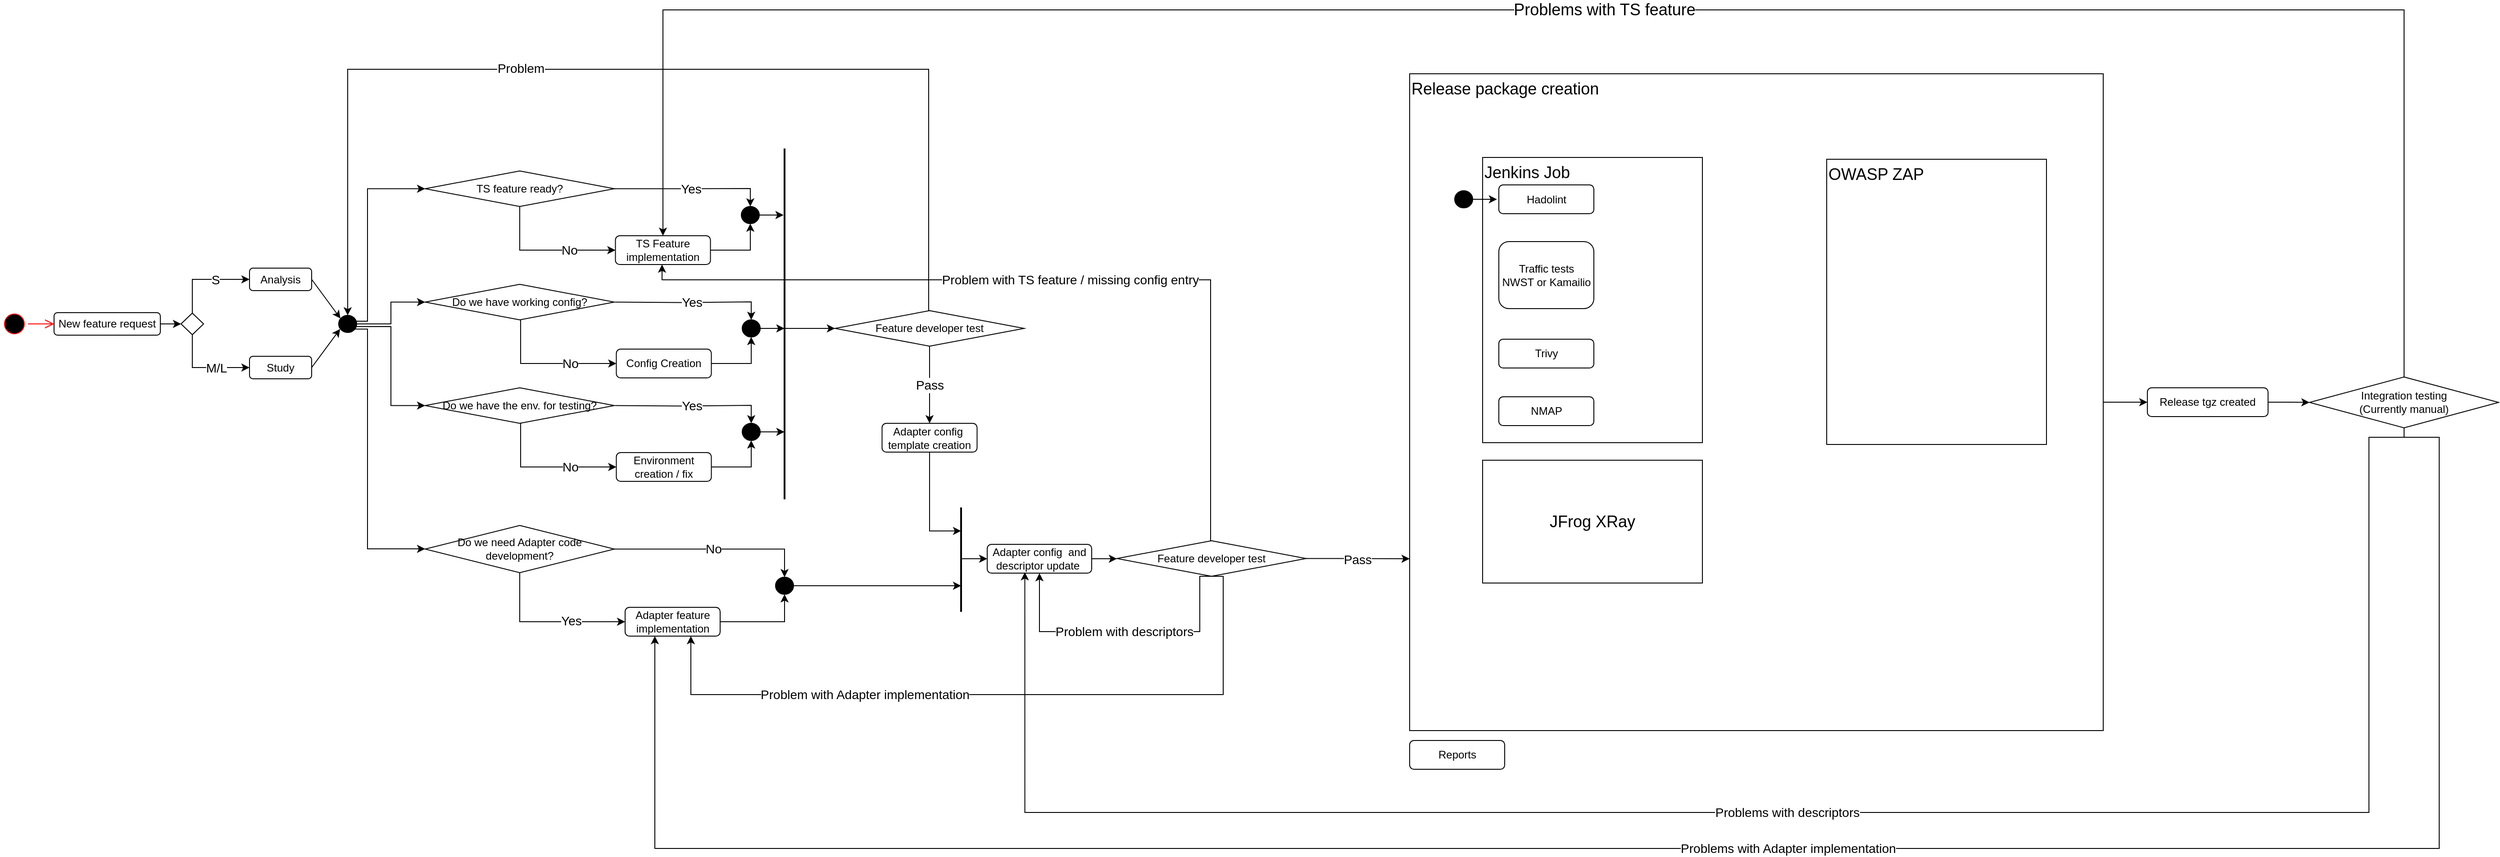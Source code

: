<mxfile version="20.2.8" type="github">
  <diagram id="gXWosesJRznRrTSC_ofr" name="Page-1">
    <mxGraphModel dx="2055" dy="1280" grid="0" gridSize="10" guides="1" tooltips="1" connect="1" arrows="1" fold="1" page="1" pageScale="1" pageWidth="1654" pageHeight="1169" math="0" shadow="0">
      <root>
        <mxCell id="0" />
        <mxCell id="1" parent="0" />
        <mxCell id="BMq0w3gwBVlfmVzcVirr-1" value="" style="ellipse;html=1;shape=startState;fillColor=#000000;strokeColor=#ff0000;" parent="1" vertex="1">
          <mxGeometry x="86" y="434" width="30" height="30" as="geometry" />
        </mxCell>
        <mxCell id="BMq0w3gwBVlfmVzcVirr-2" value="" style="edgeStyle=orthogonalEdgeStyle;html=1;verticalAlign=bottom;endArrow=open;endSize=8;strokeColor=#ff0000;rounded=0;entryX=0;entryY=0.5;entryDx=0;entryDy=0;" parent="1" source="BMq0w3gwBVlfmVzcVirr-1" target="BMq0w3gwBVlfmVzcVirr-3" edge="1">
          <mxGeometry relative="1" as="geometry">
            <mxPoint x="226" y="454" as="targetPoint" />
          </mxGeometry>
        </mxCell>
        <mxCell id="BMq0w3gwBVlfmVzcVirr-9" style="edgeStyle=orthogonalEdgeStyle;rounded=0;orthogonalLoop=1;jettySize=auto;html=1;exitX=1;exitY=0.5;exitDx=0;exitDy=0;entryX=0;entryY=0.5;entryDx=0;entryDy=0;" parent="1" source="BMq0w3gwBVlfmVzcVirr-3" target="BMq0w3gwBVlfmVzcVirr-7" edge="1">
          <mxGeometry relative="1" as="geometry" />
        </mxCell>
        <mxCell id="BMq0w3gwBVlfmVzcVirr-3" value="New feature request" style="rounded=1;whiteSpace=wrap;html=1;" parent="1" vertex="1">
          <mxGeometry x="145" y="436.5" width="118" height="25" as="geometry" />
        </mxCell>
        <mxCell id="BMq0w3gwBVlfmVzcVirr-4" value="Analysis" style="rounded=1;whiteSpace=wrap;html=1;" parent="1" vertex="1">
          <mxGeometry x="362" y="387" width="69" height="25" as="geometry" />
        </mxCell>
        <mxCell id="BMq0w3gwBVlfmVzcVirr-5" value="Study" style="rounded=1;whiteSpace=wrap;html=1;" parent="1" vertex="1">
          <mxGeometry x="362" y="485" width="69" height="25" as="geometry" />
        </mxCell>
        <mxCell id="BMq0w3gwBVlfmVzcVirr-10" style="edgeStyle=orthogonalEdgeStyle;rounded=0;orthogonalLoop=1;jettySize=auto;html=1;exitX=0.5;exitY=0;exitDx=0;exitDy=0;entryX=0;entryY=0.5;entryDx=0;entryDy=0;" parent="1" source="BMq0w3gwBVlfmVzcVirr-7" target="BMq0w3gwBVlfmVzcVirr-4" edge="1">
          <mxGeometry relative="1" as="geometry" />
        </mxCell>
        <mxCell id="BMq0w3gwBVlfmVzcVirr-15" value="S" style="edgeLabel;html=1;align=center;verticalAlign=middle;resizable=0;points=[];fontSize=14;" parent="BMq0w3gwBVlfmVzcVirr-10" vertex="1" connectable="0">
          <mxGeometry x="0.109" y="1" relative="1" as="geometry">
            <mxPoint x="7" y="1" as="offset" />
          </mxGeometry>
        </mxCell>
        <mxCell id="BMq0w3gwBVlfmVzcVirr-11" style="edgeStyle=orthogonalEdgeStyle;rounded=0;orthogonalLoop=1;jettySize=auto;html=1;exitX=0.5;exitY=1;exitDx=0;exitDy=0;entryX=0;entryY=0.5;entryDx=0;entryDy=0;" parent="1" source="BMq0w3gwBVlfmVzcVirr-7" target="BMq0w3gwBVlfmVzcVirr-5" edge="1">
          <mxGeometry relative="1" as="geometry" />
        </mxCell>
        <mxCell id="BMq0w3gwBVlfmVzcVirr-14" value="M/L" style="edgeLabel;html=1;align=center;verticalAlign=middle;resizable=0;points=[];fontSize=14;" parent="BMq0w3gwBVlfmVzcVirr-11" vertex="1" connectable="0">
          <mxGeometry x="-0.02" y="3" relative="1" as="geometry">
            <mxPoint x="14" y="3" as="offset" />
          </mxGeometry>
        </mxCell>
        <mxCell id="BMq0w3gwBVlfmVzcVirr-7" value="" style="rhombus;whiteSpace=wrap;html=1;" parent="1" vertex="1">
          <mxGeometry x="286" y="437" width="25" height="24" as="geometry" />
        </mxCell>
        <mxCell id="eBOtaoG4AacIUp0BR8DD-4" style="edgeStyle=orthogonalEdgeStyle;rounded=0;orthogonalLoop=1;jettySize=auto;html=1;entryX=0;entryY=0.5;entryDx=0;entryDy=0;exitX=0.892;exitY=0.223;exitDx=0;exitDy=0;exitPerimeter=0;" edge="1" parent="1" target="eBOtaoG4AacIUp0BR8DD-9" source="eBOtaoG4AacIUp0BR8DD-64">
          <mxGeometry relative="1" as="geometry">
            <mxPoint x="482" y="387.08" as="sourcePoint" />
            <Array as="points">
              <mxPoint x="479" y="446" />
              <mxPoint x="493" y="446" />
              <mxPoint x="493" y="299" />
            </Array>
          </mxGeometry>
        </mxCell>
        <mxCell id="eBOtaoG4AacIUp0BR8DD-19" value="Yes" style="edgeStyle=orthogonalEdgeStyle;rounded=0;orthogonalLoop=1;jettySize=auto;html=1;exitX=1;exitY=0.5;exitDx=0;exitDy=0;entryX=0.5;entryY=0;entryDx=0;entryDy=0;fontSize=14;" edge="1" parent="1" source="eBOtaoG4AacIUp0BR8DD-9" target="eBOtaoG4AacIUp0BR8DD-69">
          <mxGeometry relative="1" as="geometry">
            <mxPoint x="955" y="297.98" as="targetPoint" />
          </mxGeometry>
        </mxCell>
        <mxCell id="eBOtaoG4AacIUp0BR8DD-21" value="No" style="edgeStyle=orthogonalEdgeStyle;rounded=0;orthogonalLoop=1;jettySize=auto;html=1;exitX=0.5;exitY=1;exitDx=0;exitDy=0;fontSize=14;entryX=0;entryY=0.5;entryDx=0;entryDy=0;" edge="1" parent="1" source="eBOtaoG4AacIUp0BR8DD-9" target="eBOtaoG4AacIUp0BR8DD-20">
          <mxGeometry x="0.333" relative="1" as="geometry">
            <mxPoint x="750" y="346" as="targetPoint" />
            <Array as="points">
              <mxPoint x="662" y="367" />
            </Array>
            <mxPoint as="offset" />
          </mxGeometry>
        </mxCell>
        <mxCell id="eBOtaoG4AacIUp0BR8DD-9" value="TS feature ready?" style="rhombus;whiteSpace=wrap;html=1;" vertex="1" parent="1">
          <mxGeometry x="557" y="279" width="210" height="39.5" as="geometry" />
        </mxCell>
        <mxCell id="eBOtaoG4AacIUp0BR8DD-34" style="edgeStyle=orthogonalEdgeStyle;rounded=0;orthogonalLoop=1;jettySize=auto;html=1;exitX=1;exitY=0.5;exitDx=0;exitDy=0;entryX=0;entryY=0.5;entryDx=0;entryDy=0;fontSize=14;" edge="1" parent="1" source="eBOtaoG4AacIUp0BR8DD-64" target="eBOtaoG4AacIUp0BR8DD-31">
          <mxGeometry relative="1" as="geometry">
            <mxPoint x="482.992" y="424.04" as="sourcePoint" />
          </mxGeometry>
        </mxCell>
        <mxCell id="eBOtaoG4AacIUp0BR8DD-44" style="edgeStyle=orthogonalEdgeStyle;rounded=0;orthogonalLoop=1;jettySize=auto;html=1;exitX=0.5;exitY=0.5;exitDx=0;exitDy=0;exitPerimeter=0;entryX=0;entryY=0.5;entryDx=0;entryDy=0;fontSize=14;" edge="1" parent="1" source="eBOtaoG4AacIUp0BR8DD-18" target="eBOtaoG4AacIUp0BR8DD-41">
          <mxGeometry relative="1" as="geometry">
            <Array as="points">
              <mxPoint x="956" y="454" />
              <mxPoint x="1012" y="454" />
            </Array>
          </mxGeometry>
        </mxCell>
        <mxCell id="eBOtaoG4AacIUp0BR8DD-18" value="" style="line;strokeWidth=2;direction=south;html=1;fontSize=14;" vertex="1" parent="1">
          <mxGeometry x="951" y="254" width="10" height="390" as="geometry" />
        </mxCell>
        <mxCell id="eBOtaoG4AacIUp0BR8DD-22" style="edgeStyle=orthogonalEdgeStyle;rounded=0;orthogonalLoop=1;jettySize=auto;html=1;exitX=1;exitY=0.5;exitDx=0;exitDy=0;entryX=0.5;entryY=1;entryDx=0;entryDy=0;fontSize=14;" edge="1" parent="1" source="eBOtaoG4AacIUp0BR8DD-20" target="eBOtaoG4AacIUp0BR8DD-69">
          <mxGeometry relative="1" as="geometry">
            <mxPoint x="956" y="367.01" as="targetPoint" />
          </mxGeometry>
        </mxCell>
        <mxCell id="eBOtaoG4AacIUp0BR8DD-20" value="TS Feature implementation" style="rounded=1;whiteSpace=wrap;html=1;" vertex="1" parent="1">
          <mxGeometry x="768.25" y="351" width="105.5" height="32" as="geometry" />
        </mxCell>
        <mxCell id="eBOtaoG4AacIUp0BR8DD-31" value="Do we have working config?" style="rhombus;whiteSpace=wrap;html=1;" vertex="1" parent="1">
          <mxGeometry x="557" y="405" width="210" height="39.5" as="geometry" />
        </mxCell>
        <mxCell id="eBOtaoG4AacIUp0BR8DD-35" style="edgeStyle=orthogonalEdgeStyle;rounded=0;orthogonalLoop=1;jettySize=auto;html=1;entryX=0;entryY=0.5;entryDx=0;entryDy=0;fontSize=14;exitX=0.927;exitY=0.655;exitDx=0;exitDy=0;exitPerimeter=0;" edge="1" parent="1" target="eBOtaoG4AacIUp0BR8DD-38" source="eBOtaoG4AacIUp0BR8DD-64">
          <mxGeometry relative="1" as="geometry">
            <mxPoint x="482" y="452" as="sourcePoint" />
          </mxGeometry>
        </mxCell>
        <mxCell id="eBOtaoG4AacIUp0BR8DD-38" value="Do we have the env. for testing?" style="rhombus;whiteSpace=wrap;html=1;" vertex="1" parent="1">
          <mxGeometry x="557" y="520" width="210" height="39.5" as="geometry" />
        </mxCell>
        <mxCell id="eBOtaoG4AacIUp0BR8DD-42" style="edgeStyle=orthogonalEdgeStyle;rounded=0;orthogonalLoop=1;jettySize=auto;html=1;exitX=0.5;exitY=0;exitDx=0;exitDy=0;entryX=0.5;entryY=0;entryDx=0;entryDy=0;fontSize=14;" edge="1" parent="1" source="eBOtaoG4AacIUp0BR8DD-41" target="eBOtaoG4AacIUp0BR8DD-64">
          <mxGeometry relative="1" as="geometry">
            <mxPoint x="457" y="381" as="targetPoint" />
            <Array as="points">
              <mxPoint x="1116" y="166" />
              <mxPoint x="471" y="166" />
            </Array>
          </mxGeometry>
        </mxCell>
        <mxCell id="eBOtaoG4AacIUp0BR8DD-43" value="Problem" style="edgeLabel;html=1;align=center;verticalAlign=middle;resizable=0;points=[];fontSize=14;" vertex="1" connectable="0" parent="eBOtaoG4AacIUp0BR8DD-42">
          <mxGeometry x="-0.276" y="2" relative="1" as="geometry">
            <mxPoint x="-293" y="-3" as="offset" />
          </mxGeometry>
        </mxCell>
        <mxCell id="eBOtaoG4AacIUp0BR8DD-54" value="Pass" style="edgeStyle=orthogonalEdgeStyle;rounded=0;orthogonalLoop=1;jettySize=auto;html=1;exitX=0.5;exitY=1;exitDx=0;exitDy=0;entryX=0.5;entryY=0;entryDx=0;entryDy=0;fontSize=14;" edge="1" parent="1" source="eBOtaoG4AacIUp0BR8DD-41" target="eBOtaoG4AacIUp0BR8DD-45">
          <mxGeometry relative="1" as="geometry" />
        </mxCell>
        <mxCell id="eBOtaoG4AacIUp0BR8DD-41" value="Feature developer test" style="rhombus;whiteSpace=wrap;html=1;" vertex="1" parent="1">
          <mxGeometry x="1012" y="434.25" width="210" height="39.5" as="geometry" />
        </mxCell>
        <mxCell id="eBOtaoG4AacIUp0BR8DD-53" style="edgeStyle=orthogonalEdgeStyle;rounded=0;orthogonalLoop=1;jettySize=auto;html=1;exitX=0.5;exitY=1;exitDx=0;exitDy=0;entryX=0.225;entryY=0.5;entryDx=0;entryDy=0;entryPerimeter=0;fontSize=14;" edge="1" parent="1" source="eBOtaoG4AacIUp0BR8DD-45" target="eBOtaoG4AacIUp0BR8DD-52">
          <mxGeometry relative="1" as="geometry">
            <Array as="points">
              <mxPoint x="1117" y="679" />
            </Array>
          </mxGeometry>
        </mxCell>
        <mxCell id="eBOtaoG4AacIUp0BR8DD-45" value="Adapter config&amp;nbsp; template creation" style="rounded=1;whiteSpace=wrap;html=1;" vertex="1" parent="1">
          <mxGeometry x="1064.25" y="559.5" width="105.5" height="32" as="geometry" />
        </mxCell>
        <mxCell id="eBOtaoG4AacIUp0BR8DD-46" style="edgeStyle=orthogonalEdgeStyle;rounded=0;orthogonalLoop=1;jettySize=auto;html=1;exitX=0.856;exitY=0.805;exitDx=0;exitDy=0;entryX=0;entryY=0.5;entryDx=0;entryDy=0;fontSize=14;exitPerimeter=0;" edge="1" parent="1" target="eBOtaoG4AacIUp0BR8DD-49" source="eBOtaoG4AacIUp0BR8DD-64">
          <mxGeometry relative="1" as="geometry">
            <mxPoint x="484.992" y="520.04" as="sourcePoint" />
            <Array as="points">
              <mxPoint x="493" y="455" />
              <mxPoint x="493" y="699" />
              <mxPoint x="557" y="699" />
            </Array>
          </mxGeometry>
        </mxCell>
        <mxCell id="eBOtaoG4AacIUp0BR8DD-47" value="No" style="edgeStyle=orthogonalEdgeStyle;rounded=0;orthogonalLoop=1;jettySize=auto;html=1;exitX=1;exitY=0.5;exitDx=0;exitDy=0;fontSize=14;entryX=0.5;entryY=0;entryDx=0;entryDy=0;" edge="1" parent="1" source="eBOtaoG4AacIUp0BR8DD-49" target="eBOtaoG4AacIUp0BR8DD-91">
          <mxGeometry relative="1" as="geometry">
            <mxPoint x="1260" y="704" as="targetPoint" />
          </mxGeometry>
        </mxCell>
        <mxCell id="eBOtaoG4AacIUp0BR8DD-48" value="Yes" style="edgeStyle=orthogonalEdgeStyle;rounded=0;orthogonalLoop=1;jettySize=auto;html=1;exitX=0.5;exitY=1;exitDx=0;exitDy=0;entryX=0;entryY=0.5;entryDx=0;entryDy=0;fontSize=14;" edge="1" parent="1" source="eBOtaoG4AacIUp0BR8DD-49" target="eBOtaoG4AacIUp0BR8DD-51">
          <mxGeometry x="0.296" y="1" relative="1" as="geometry">
            <Array as="points">
              <mxPoint x="662" y="780" />
            </Array>
            <mxPoint as="offset" />
          </mxGeometry>
        </mxCell>
        <mxCell id="eBOtaoG4AacIUp0BR8DD-49" value="Do we need Adapter code development?" style="rhombus;whiteSpace=wrap;html=1;" vertex="1" parent="1">
          <mxGeometry x="557" y="673" width="210" height="52.5" as="geometry" />
        </mxCell>
        <mxCell id="eBOtaoG4AacIUp0BR8DD-50" style="edgeStyle=orthogonalEdgeStyle;rounded=0;orthogonalLoop=1;jettySize=auto;html=1;exitX=1;exitY=0.5;exitDx=0;exitDy=0;fontSize=14;entryX=0.5;entryY=1;entryDx=0;entryDy=0;" edge="1" parent="1" source="eBOtaoG4AacIUp0BR8DD-51" target="eBOtaoG4AacIUp0BR8DD-91">
          <mxGeometry relative="1" as="geometry">
            <mxPoint x="1255" y="780" as="targetPoint" />
          </mxGeometry>
        </mxCell>
        <mxCell id="eBOtaoG4AacIUp0BR8DD-51" value="Adapter feature implementation" style="rounded=1;whiteSpace=wrap;html=1;" vertex="1" parent="1">
          <mxGeometry x="779" y="764" width="105.5" height="32" as="geometry" />
        </mxCell>
        <mxCell id="eBOtaoG4AacIUp0BR8DD-62" style="edgeStyle=orthogonalEdgeStyle;rounded=0;orthogonalLoop=1;jettySize=auto;html=1;exitX=0.5;exitY=0.5;exitDx=0;exitDy=0;exitPerimeter=0;entryX=0;entryY=0.5;entryDx=0;entryDy=0;fontSize=14;" edge="1" parent="1" source="eBOtaoG4AacIUp0BR8DD-52" target="eBOtaoG4AacIUp0BR8DD-55">
          <mxGeometry relative="1" as="geometry">
            <Array as="points">
              <mxPoint x="1152" y="710" />
            </Array>
          </mxGeometry>
        </mxCell>
        <mxCell id="eBOtaoG4AacIUp0BR8DD-52" value="" style="line;strokeWidth=2;direction=south;html=1;fontSize=14;" vertex="1" parent="1">
          <mxGeometry x="1144" y="653" width="16" height="116" as="geometry" />
        </mxCell>
        <mxCell id="eBOtaoG4AacIUp0BR8DD-55" value="Adapter config&amp;nbsp; and descriptor update&amp;nbsp;" style="rounded=1;whiteSpace=wrap;html=1;" vertex="1" parent="1">
          <mxGeometry x="1181" y="694" width="116" height="32" as="geometry" />
        </mxCell>
        <mxCell id="eBOtaoG4AacIUp0BR8DD-56" style="edgeStyle=orthogonalEdgeStyle;rounded=0;orthogonalLoop=1;jettySize=auto;html=1;entryX=0;entryY=0.5;entryDx=0;entryDy=0;exitX=1;exitY=0.5;exitDx=0;exitDy=0;" edge="1" parent="1" target="eBOtaoG4AacIUp0BR8DD-59" source="eBOtaoG4AacIUp0BR8DD-55">
          <mxGeometry relative="1" as="geometry">
            <mxPoint x="1438" y="796.08" as="sourcePoint" />
          </mxGeometry>
        </mxCell>
        <mxCell id="eBOtaoG4AacIUp0BR8DD-57" value="Pass" style="edgeStyle=orthogonalEdgeStyle;rounded=0;orthogonalLoop=1;jettySize=auto;html=1;exitX=1;exitY=0.5;exitDx=0;exitDy=0;fontSize=14;" edge="1" parent="1" source="eBOtaoG4AacIUp0BR8DD-59">
          <mxGeometry relative="1" as="geometry">
            <mxPoint x="1650" y="710" as="targetPoint" />
          </mxGeometry>
        </mxCell>
        <mxCell id="eBOtaoG4AacIUp0BR8DD-58" value="Problem with Adapter implementation" style="edgeStyle=orthogonalEdgeStyle;rounded=0;orthogonalLoop=1;jettySize=auto;html=1;exitX=0.5;exitY=1;exitDx=0;exitDy=0;fontSize=14;" edge="1" parent="1" source="eBOtaoG4AacIUp0BR8DD-59">
          <mxGeometry x="0.356" relative="1" as="geometry">
            <mxPoint x="852" y="796" as="targetPoint" />
            <Array as="points">
              <mxPoint x="1443" y="730" />
              <mxPoint x="1443" y="861" />
              <mxPoint x="852" y="861" />
              <mxPoint x="852" y="796" />
            </Array>
            <mxPoint as="offset" />
          </mxGeometry>
        </mxCell>
        <mxCell id="eBOtaoG4AacIUp0BR8DD-83" value="Problem with TS feature / missing config entry" style="edgeStyle=orthogonalEdgeStyle;rounded=0;orthogonalLoop=1;jettySize=auto;html=1;exitX=0.5;exitY=0;exitDx=0;exitDy=0;fontSize=14;" edge="1" parent="1">
          <mxGeometry x="-0.028" relative="1" as="geometry">
            <mxPoint x="1429" y="690" as="sourcePoint" />
            <mxPoint x="820" y="383" as="targetPoint" />
            <Array as="points">
              <mxPoint x="1429" y="400" />
              <mxPoint x="820" y="400" />
            </Array>
            <mxPoint x="-1" as="offset" />
          </mxGeometry>
        </mxCell>
        <mxCell id="eBOtaoG4AacIUp0BR8DD-85" value="Problem with descriptors" style="edgeStyle=orthogonalEdgeStyle;rounded=0;orthogonalLoop=1;jettySize=auto;html=1;exitX=0.5;exitY=1;exitDx=0;exitDy=0;entryX=0.5;entryY=1;entryDx=0;entryDy=0;fontSize=14;" edge="1" parent="1" source="eBOtaoG4AacIUp0BR8DD-59" target="eBOtaoG4AacIUp0BR8DD-55">
          <mxGeometry relative="1" as="geometry">
            <Array as="points">
              <mxPoint x="1417" y="729" />
              <mxPoint x="1417" y="791" />
              <mxPoint x="1239" y="791" />
            </Array>
          </mxGeometry>
        </mxCell>
        <mxCell id="eBOtaoG4AacIUp0BR8DD-59" value="Feature developer test" style="rhombus;whiteSpace=wrap;html=1;" vertex="1" parent="1">
          <mxGeometry x="1325" y="690" width="210" height="39.5" as="geometry" />
        </mxCell>
        <mxCell id="eBOtaoG4AacIUp0BR8DD-64" value="" style="shape=ellipse;html=1;fillColor=strokeColor;fontSize=18;fontColor=#ffffff;" vertex="1" parent="1">
          <mxGeometry x="461" y="439.5" width="20" height="19" as="geometry" />
        </mxCell>
        <mxCell id="eBOtaoG4AacIUp0BR8DD-70" style="edgeStyle=orthogonalEdgeStyle;rounded=0;orthogonalLoop=1;jettySize=auto;html=1;exitX=1;exitY=0.5;exitDx=0;exitDy=0;fontSize=14;entryX=0.188;entryY=0.608;entryDx=0;entryDy=0;entryPerimeter=0;" edge="1" parent="1" source="eBOtaoG4AacIUp0BR8DD-69" target="eBOtaoG4AacIUp0BR8DD-18">
          <mxGeometry relative="1" as="geometry">
            <mxPoint x="949.5" y="327.833" as="targetPoint" />
          </mxGeometry>
        </mxCell>
        <mxCell id="eBOtaoG4AacIUp0BR8DD-69" value="" style="shape=ellipse;html=1;fillColor=strokeColor;fontSize=18;fontColor=#ffffff;" vertex="1" parent="1">
          <mxGeometry x="908" y="318.5" width="20" height="19" as="geometry" />
        </mxCell>
        <mxCell id="eBOtaoG4AacIUp0BR8DD-71" value="Yes" style="edgeStyle=orthogonalEdgeStyle;rounded=0;orthogonalLoop=1;jettySize=auto;html=1;exitX=1;exitY=0.5;exitDx=0;exitDy=0;entryX=0.5;entryY=0;entryDx=0;entryDy=0;fontSize=14;" edge="1" parent="1" target="eBOtaoG4AacIUp0BR8DD-76">
          <mxGeometry relative="1" as="geometry">
            <mxPoint x="768" y="424.75" as="sourcePoint" />
            <mxPoint x="956" y="423.98" as="targetPoint" />
          </mxGeometry>
        </mxCell>
        <mxCell id="eBOtaoG4AacIUp0BR8DD-72" value="No" style="edgeStyle=orthogonalEdgeStyle;rounded=0;orthogonalLoop=1;jettySize=auto;html=1;exitX=0.5;exitY=1;exitDx=0;exitDy=0;fontSize=14;entryX=0;entryY=0.5;entryDx=0;entryDy=0;" edge="1" parent="1" target="eBOtaoG4AacIUp0BR8DD-74">
          <mxGeometry x="0.333" relative="1" as="geometry">
            <mxPoint x="663" y="444.5" as="sourcePoint" />
            <mxPoint x="751" y="472" as="targetPoint" />
            <Array as="points">
              <mxPoint x="663" y="493" />
            </Array>
            <mxPoint as="offset" />
          </mxGeometry>
        </mxCell>
        <mxCell id="eBOtaoG4AacIUp0BR8DD-73" style="edgeStyle=orthogonalEdgeStyle;rounded=0;orthogonalLoop=1;jettySize=auto;html=1;exitX=1;exitY=0.5;exitDx=0;exitDy=0;entryX=0.5;entryY=1;entryDx=0;entryDy=0;fontSize=14;" edge="1" parent="1" source="eBOtaoG4AacIUp0BR8DD-74" target="eBOtaoG4AacIUp0BR8DD-76">
          <mxGeometry relative="1" as="geometry">
            <mxPoint x="957" y="493.01" as="targetPoint" />
          </mxGeometry>
        </mxCell>
        <mxCell id="eBOtaoG4AacIUp0BR8DD-74" value="Config Creation" style="rounded=1;whiteSpace=wrap;html=1;" vertex="1" parent="1">
          <mxGeometry x="769.25" y="477" width="105.5" height="32" as="geometry" />
        </mxCell>
        <mxCell id="eBOtaoG4AacIUp0BR8DD-75" style="edgeStyle=orthogonalEdgeStyle;rounded=0;orthogonalLoop=1;jettySize=auto;html=1;exitX=1;exitY=0.5;exitDx=0;exitDy=0;fontSize=14;entryX=0.188;entryY=0.608;entryDx=0;entryDy=0;entryPerimeter=0;" edge="1" parent="1" source="eBOtaoG4AacIUp0BR8DD-76">
          <mxGeometry relative="1" as="geometry">
            <mxPoint x="955.92" y="453.32" as="targetPoint" />
          </mxGeometry>
        </mxCell>
        <mxCell id="eBOtaoG4AacIUp0BR8DD-76" value="" style="shape=ellipse;html=1;fillColor=strokeColor;fontSize=18;fontColor=#ffffff;" vertex="1" parent="1">
          <mxGeometry x="909" y="444.5" width="20" height="19" as="geometry" />
        </mxCell>
        <mxCell id="eBOtaoG4AacIUp0BR8DD-77" value="Yes" style="edgeStyle=orthogonalEdgeStyle;rounded=0;orthogonalLoop=1;jettySize=auto;html=1;exitX=1;exitY=0.5;exitDx=0;exitDy=0;entryX=0.5;entryY=0;entryDx=0;entryDy=0;fontSize=14;" edge="1" parent="1" target="eBOtaoG4AacIUp0BR8DD-82">
          <mxGeometry relative="1" as="geometry">
            <mxPoint x="768" y="539.75" as="sourcePoint" />
            <mxPoint x="956" y="538.98" as="targetPoint" />
          </mxGeometry>
        </mxCell>
        <mxCell id="eBOtaoG4AacIUp0BR8DD-78" value="No" style="edgeStyle=orthogonalEdgeStyle;rounded=0;orthogonalLoop=1;jettySize=auto;html=1;exitX=0.5;exitY=1;exitDx=0;exitDy=0;fontSize=14;entryX=0;entryY=0.5;entryDx=0;entryDy=0;" edge="1" parent="1" target="eBOtaoG4AacIUp0BR8DD-80">
          <mxGeometry x="0.333" relative="1" as="geometry">
            <mxPoint x="663" y="559.5" as="sourcePoint" />
            <mxPoint x="751" y="587" as="targetPoint" />
            <Array as="points">
              <mxPoint x="663" y="608" />
            </Array>
            <mxPoint as="offset" />
          </mxGeometry>
        </mxCell>
        <mxCell id="eBOtaoG4AacIUp0BR8DD-79" style="edgeStyle=orthogonalEdgeStyle;rounded=0;orthogonalLoop=1;jettySize=auto;html=1;exitX=1;exitY=0.5;exitDx=0;exitDy=0;entryX=0.5;entryY=1;entryDx=0;entryDy=0;fontSize=14;" edge="1" parent="1" source="eBOtaoG4AacIUp0BR8DD-80" target="eBOtaoG4AacIUp0BR8DD-82">
          <mxGeometry relative="1" as="geometry">
            <mxPoint x="957" y="608.01" as="targetPoint" />
          </mxGeometry>
        </mxCell>
        <mxCell id="eBOtaoG4AacIUp0BR8DD-80" value="Environment creation / fix" style="rounded=1;whiteSpace=wrap;html=1;" vertex="1" parent="1">
          <mxGeometry x="769.25" y="592" width="105.5" height="32" as="geometry" />
        </mxCell>
        <mxCell id="eBOtaoG4AacIUp0BR8DD-81" style="edgeStyle=orthogonalEdgeStyle;rounded=0;orthogonalLoop=1;jettySize=auto;html=1;exitX=1;exitY=0.5;exitDx=0;exitDy=0;fontSize=14;entryX=0.188;entryY=0.608;entryDx=0;entryDy=0;entryPerimeter=0;" edge="1" parent="1" source="eBOtaoG4AacIUp0BR8DD-82">
          <mxGeometry relative="1" as="geometry">
            <mxPoint x="955.92" y="568.32" as="targetPoint" />
          </mxGeometry>
        </mxCell>
        <mxCell id="eBOtaoG4AacIUp0BR8DD-82" value="" style="shape=ellipse;html=1;fillColor=strokeColor;fontSize=18;fontColor=#ffffff;" vertex="1" parent="1">
          <mxGeometry x="909" y="559.5" width="20" height="19" as="geometry" />
        </mxCell>
        <mxCell id="eBOtaoG4AacIUp0BR8DD-86" value="" style="endArrow=classic;html=1;rounded=0;fontSize=14;exitX=1;exitY=0.5;exitDx=0;exitDy=0;entryX=0.082;entryY=0.797;entryDx=0;entryDy=0;entryPerimeter=0;" edge="1" parent="1" source="BMq0w3gwBVlfmVzcVirr-5" target="eBOtaoG4AacIUp0BR8DD-64">
          <mxGeometry width="50" height="50" relative="1" as="geometry">
            <mxPoint x="750" y="491" as="sourcePoint" />
            <mxPoint x="800" y="441" as="targetPoint" />
          </mxGeometry>
        </mxCell>
        <mxCell id="eBOtaoG4AacIUp0BR8DD-87" value="" style="endArrow=classic;html=1;rounded=0;fontSize=14;exitX=1;exitY=0.5;exitDx=0;exitDy=0;entryX=0.1;entryY=0.184;entryDx=0;entryDy=0;entryPerimeter=0;" edge="1" parent="1" source="BMq0w3gwBVlfmVzcVirr-4" target="eBOtaoG4AacIUp0BR8DD-64">
          <mxGeometry width="50" height="50" relative="1" as="geometry">
            <mxPoint x="750" y="491" as="sourcePoint" />
            <mxPoint x="470" y="438" as="targetPoint" />
          </mxGeometry>
        </mxCell>
        <mxCell id="eBOtaoG4AacIUp0BR8DD-92" style="edgeStyle=orthogonalEdgeStyle;rounded=0;orthogonalLoop=1;jettySize=auto;html=1;exitX=1;exitY=0.5;exitDx=0;exitDy=0;entryX=0.75;entryY=0.5;entryDx=0;entryDy=0;entryPerimeter=0;fontSize=14;" edge="1" parent="1" source="eBOtaoG4AacIUp0BR8DD-91" target="eBOtaoG4AacIUp0BR8DD-52">
          <mxGeometry relative="1" as="geometry" />
        </mxCell>
        <mxCell id="eBOtaoG4AacIUp0BR8DD-91" value="" style="shape=ellipse;html=1;fillColor=strokeColor;fontSize=18;fontColor=#ffffff;" vertex="1" parent="1">
          <mxGeometry x="946" y="730.5" width="20" height="19" as="geometry" />
        </mxCell>
        <mxCell id="eBOtaoG4AacIUp0BR8DD-107" style="edgeStyle=orthogonalEdgeStyle;rounded=0;orthogonalLoop=1;jettySize=auto;html=1;exitX=1;exitY=0.5;exitDx=0;exitDy=0;entryX=0;entryY=0.5;entryDx=0;entryDy=0;fontSize=18;fontColor=none;" edge="1" parent="1" source="eBOtaoG4AacIUp0BR8DD-93" target="eBOtaoG4AacIUp0BR8DD-103">
          <mxGeometry relative="1" as="geometry" />
        </mxCell>
        <mxCell id="eBOtaoG4AacIUp0BR8DD-93" value="Release package creation" style="rounded=0;html=1;align=left;horizontal=1;verticalAlign=top;whiteSpace=wrap;fontSize=18;" vertex="1" parent="1">
          <mxGeometry x="1650" y="171" width="770" height="730" as="geometry" />
        </mxCell>
        <mxCell id="eBOtaoG4AacIUp0BR8DD-104" value="Jenkins Job" style="rounded=0;html=1;align=left;horizontal=1;verticalAlign=top;whiteSpace=wrap;fontSize=18;" vertex="1" parent="1">
          <mxGeometry x="1731" y="264" width="244" height="317" as="geometry" />
        </mxCell>
        <mxCell id="eBOtaoG4AacIUp0BR8DD-95" value="Reports" style="rounded=1;whiteSpace=wrap;html=1;" vertex="1" parent="1">
          <mxGeometry x="1650" y="912" width="105.5" height="32" as="geometry" />
        </mxCell>
        <mxCell id="eBOtaoG4AacIUp0BR8DD-97" style="edgeStyle=orthogonalEdgeStyle;rounded=0;orthogonalLoop=1;jettySize=auto;html=1;exitX=1;exitY=0.5;exitDx=0;exitDy=0;fontSize=14;entryX=0.188;entryY=0.608;entryDx=0;entryDy=0;entryPerimeter=0;" edge="1" parent="1" source="eBOtaoG4AacIUp0BR8DD-98">
          <mxGeometry relative="1" as="geometry">
            <mxPoint x="1746.92" y="309.82" as="targetPoint" />
          </mxGeometry>
        </mxCell>
        <mxCell id="eBOtaoG4AacIUp0BR8DD-98" value="" style="shape=ellipse;html=1;fillColor=strokeColor;fontSize=18;fontColor=#ffffff;" vertex="1" parent="1">
          <mxGeometry x="1700" y="301" width="20" height="19" as="geometry" />
        </mxCell>
        <mxCell id="eBOtaoG4AacIUp0BR8DD-99" value="Hadolint" style="rounded=1;whiteSpace=wrap;html=1;" vertex="1" parent="1">
          <mxGeometry x="1749" y="294.5" width="105.5" height="32" as="geometry" />
        </mxCell>
        <mxCell id="eBOtaoG4AacIUp0BR8DD-100" value="Traffic tests&lt;br&gt;NWST or Kamailio" style="rounded=1;whiteSpace=wrap;html=1;" vertex="1" parent="1">
          <mxGeometry x="1749" y="357.5" width="105.5" height="74.5" as="geometry" />
        </mxCell>
        <mxCell id="eBOtaoG4AacIUp0BR8DD-101" value="Trivy" style="rounded=1;whiteSpace=wrap;html=1;" vertex="1" parent="1">
          <mxGeometry x="1749" y="466" width="105.5" height="32" as="geometry" />
        </mxCell>
        <mxCell id="eBOtaoG4AacIUp0BR8DD-105" value="JFrog XRay" style="rounded=0;html=1;align=center;horizontal=1;verticalAlign=middle;whiteSpace=wrap;fontSize=18;" vertex="1" parent="1">
          <mxGeometry x="1731" y="600.5" width="244" height="136.5" as="geometry" />
        </mxCell>
        <mxCell id="eBOtaoG4AacIUp0BR8DD-102" value="NMAP" style="rounded=1;whiteSpace=wrap;html=1;" vertex="1" parent="1">
          <mxGeometry x="1749" y="530" width="105.5" height="32" as="geometry" />
        </mxCell>
        <mxCell id="eBOtaoG4AacIUp0BR8DD-109" style="edgeStyle=orthogonalEdgeStyle;rounded=0;orthogonalLoop=1;jettySize=auto;html=1;exitX=1;exitY=0.5;exitDx=0;exitDy=0;entryX=0;entryY=0.5;entryDx=0;entryDy=0;fontSize=18;fontColor=none;" edge="1" parent="1" source="eBOtaoG4AacIUp0BR8DD-103" target="eBOtaoG4AacIUp0BR8DD-110">
          <mxGeometry relative="1" as="geometry">
            <mxPoint x="2657" y="587.75" as="targetPoint" />
          </mxGeometry>
        </mxCell>
        <mxCell id="eBOtaoG4AacIUp0BR8DD-103" value="Release tgz created" style="rounded=1;whiteSpace=wrap;html=1;" vertex="1" parent="1">
          <mxGeometry x="2469" y="520" width="134" height="32" as="geometry" />
        </mxCell>
        <mxCell id="eBOtaoG4AacIUp0BR8DD-106" value="OWASP ZAP" style="rounded=0;html=1;align=left;horizontal=1;verticalAlign=top;whiteSpace=wrap;fontSize=18;" vertex="1" parent="1">
          <mxGeometry x="2113" y="266" width="244" height="317" as="geometry" />
        </mxCell>
        <mxCell id="eBOtaoG4AacIUp0BR8DD-114" value="Problems with TS feature" style="edgeStyle=orthogonalEdgeStyle;rounded=0;orthogonalLoop=1;jettySize=auto;html=1;exitX=0.5;exitY=0;exitDx=0;exitDy=0;entryX=0.5;entryY=0;entryDx=0;entryDy=0;fontSize=18;fontColor=none;" edge="1" parent="1" source="eBOtaoG4AacIUp0BR8DD-110" target="eBOtaoG4AacIUp0BR8DD-20">
          <mxGeometry relative="1" as="geometry">
            <Array as="points">
              <mxPoint x="2754" y="100" />
              <mxPoint x="821" y="100" />
            </Array>
          </mxGeometry>
        </mxCell>
        <mxCell id="eBOtaoG4AacIUp0BR8DD-110" value="Integration testing&lt;br&gt;(Currently manual)" style="rhombus;whiteSpace=wrap;html=1;" vertex="1" parent="1">
          <mxGeometry x="2649" y="508" width="210" height="56.5" as="geometry" />
        </mxCell>
        <mxCell id="eBOtaoG4AacIUp0BR8DD-112" value="Problems with descriptors" style="edgeStyle=orthogonalEdgeStyle;rounded=0;orthogonalLoop=1;jettySize=auto;html=1;fontSize=14;exitX=0.5;exitY=1;exitDx=0;exitDy=0;entryX=0.36;entryY=0.969;entryDx=0;entryDy=0;entryPerimeter=0;" edge="1" parent="1" source="eBOtaoG4AacIUp0BR8DD-110" target="eBOtaoG4AacIUp0BR8DD-55">
          <mxGeometry relative="1" as="geometry">
            <mxPoint x="2955" y="661" as="sourcePoint" />
            <mxPoint x="1223" y="728" as="targetPoint" />
            <Array as="points">
              <mxPoint x="2754" y="566" />
              <mxPoint x="2754" y="575" />
              <mxPoint x="2715" y="575" />
              <mxPoint x="2715" y="992" />
              <mxPoint x="1223" y="992" />
            </Array>
          </mxGeometry>
        </mxCell>
        <mxCell id="eBOtaoG4AacIUp0BR8DD-113" value="Problems with Adapter implementation" style="edgeStyle=orthogonalEdgeStyle;rounded=0;orthogonalLoop=1;jettySize=auto;html=1;fontSize=14;exitX=0.5;exitY=1;exitDx=0;exitDy=0;" edge="1" parent="1" source="eBOtaoG4AacIUp0BR8DD-110">
          <mxGeometry x="-0.097" relative="1" as="geometry">
            <mxPoint x="2961" y="609" as="sourcePoint" />
            <mxPoint x="812" y="796" as="targetPoint" />
            <Array as="points">
              <mxPoint x="2754" y="575" />
              <mxPoint x="2793" y="575" />
              <mxPoint x="2793" y="1032" />
              <mxPoint x="812" y="1032" />
              <mxPoint x="812" y="796" />
            </Array>
            <mxPoint as="offset" />
          </mxGeometry>
        </mxCell>
      </root>
    </mxGraphModel>
  </diagram>
</mxfile>
